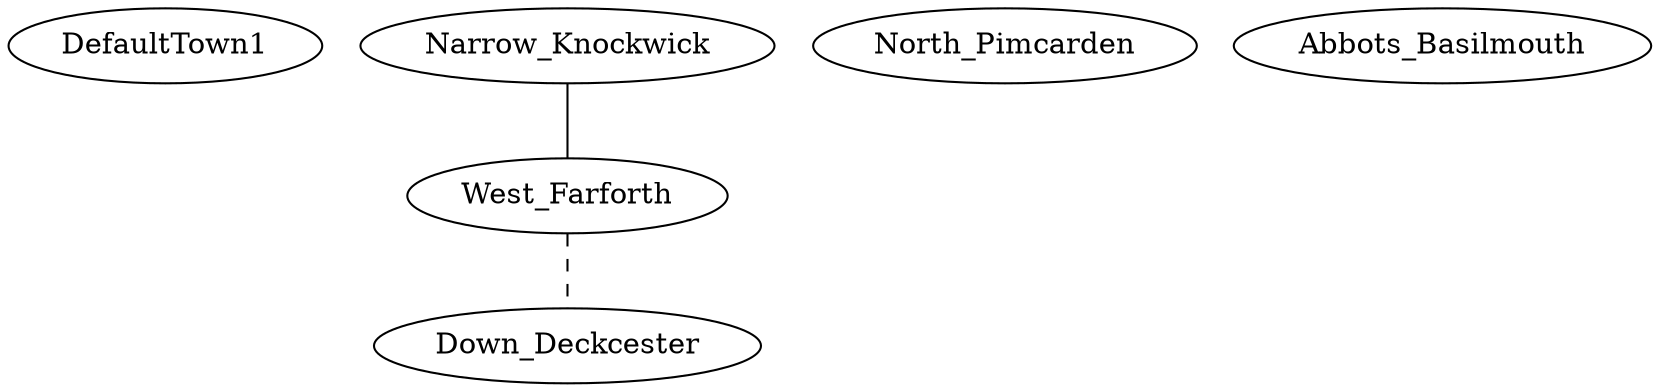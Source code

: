 graph Towns {
    DefaultTown1
    Narrow_Knockwick
    West_Farforth
    North_Pimcarden
    Abbots_Basilmouth
    Down_Deckcester

    Narrow_Knockwick -- West_Farforth
    West_Farforth -- Down_Deckcester [style="dashed"]
}

